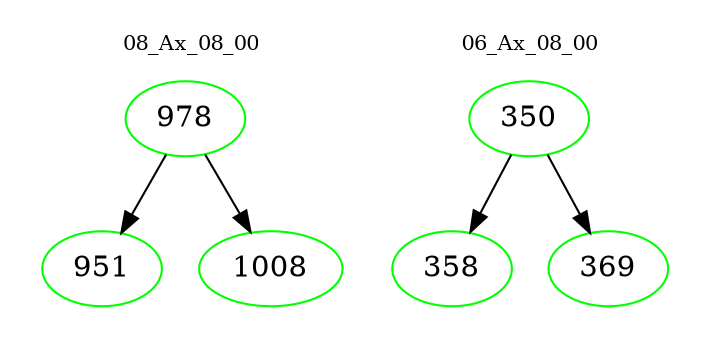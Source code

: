 digraph{
subgraph cluster_0 {
color = white
label = "08_Ax_08_00";
fontsize=10;
T0_978 [label="978", color="green"]
T0_978 -> T0_951 [color="black"]
T0_951 [label="951", color="green"]
T0_978 -> T0_1008 [color="black"]
T0_1008 [label="1008", color="green"]
}
subgraph cluster_1 {
color = white
label = "06_Ax_08_00";
fontsize=10;
T1_350 [label="350", color="green"]
T1_350 -> T1_358 [color="black"]
T1_358 [label="358", color="green"]
T1_350 -> T1_369 [color="black"]
T1_369 [label="369", color="green"]
}
}

